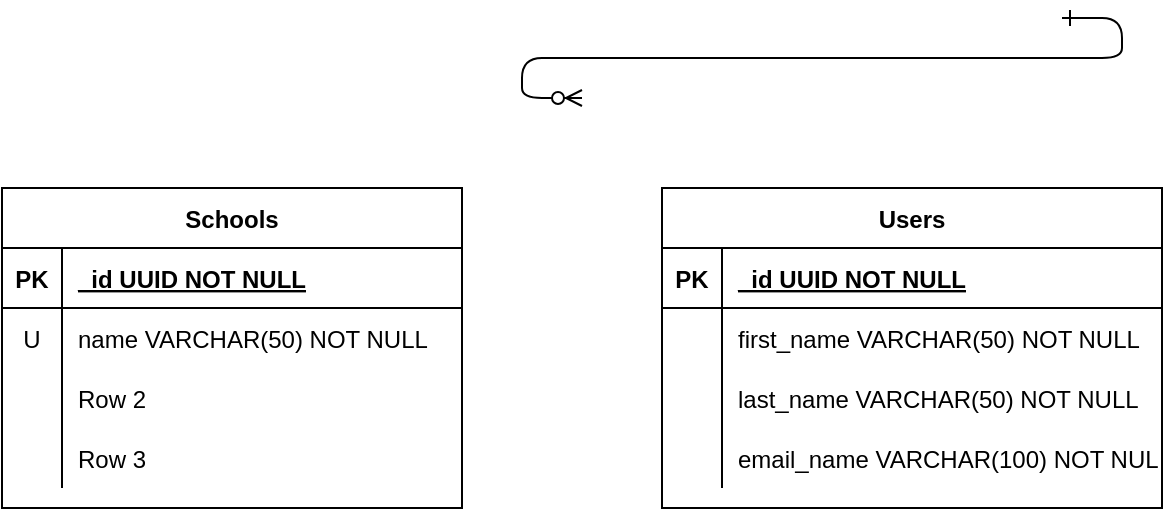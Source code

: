 <mxfile version="14.5.10" type="github">
  <diagram id="R2lEEEUBdFMjLlhIrx00" name="Page-1">
    <mxGraphModel dx="782" dy="745" grid="1" gridSize="10" guides="1" tooltips="1" connect="1" arrows="1" fold="1" page="1" pageScale="1" pageWidth="850" pageHeight="1100" math="0" shadow="0" extFonts="Permanent Marker^https://fonts.googleapis.com/css?family=Permanent+Marker">
      <root>
        <mxCell id="0" />
        <mxCell id="1" parent="0" />
        <mxCell id="C-vyLk0tnHw3VtMMgP7b-12" value="" style="edgeStyle=entityRelationEdgeStyle;endArrow=ERzeroToMany;startArrow=ERone;endFill=1;startFill=0;" parent="1" target="C-vyLk0tnHw3VtMMgP7b-17" edge="1">
          <mxGeometry width="100" height="100" relative="1" as="geometry">
            <mxPoint x="700" y="165" as="sourcePoint" />
            <mxPoint x="460" y="205" as="targetPoint" />
          </mxGeometry>
        </mxCell>
        <mxCell id="1kc2hg04YFoCUb510_xE-1" value="Users" style="shape=table;startSize=30;container=1;collapsible=1;childLayout=tableLayout;fixedRows=1;rowLines=0;fontStyle=1;align=center;resizeLast=1;" vertex="1" parent="1">
          <mxGeometry x="500" y="250" width="250" height="160" as="geometry" />
        </mxCell>
        <mxCell id="1kc2hg04YFoCUb510_xE-2" value="" style="shape=partialRectangle;collapsible=0;dropTarget=0;pointerEvents=0;fillColor=none;points=[[0,0.5],[1,0.5]];portConstraint=eastwest;top=0;left=0;right=0;bottom=1;" vertex="1" parent="1kc2hg04YFoCUb510_xE-1">
          <mxGeometry y="30" width="250" height="30" as="geometry" />
        </mxCell>
        <mxCell id="1kc2hg04YFoCUb510_xE-3" value="PK" style="shape=partialRectangle;overflow=hidden;connectable=0;fillColor=none;top=0;left=0;bottom=0;right=0;fontStyle=1;" vertex="1" parent="1kc2hg04YFoCUb510_xE-2">
          <mxGeometry width="30" height="30" as="geometry" />
        </mxCell>
        <mxCell id="1kc2hg04YFoCUb510_xE-4" value="_id UUID NOT NULL " style="shape=partialRectangle;overflow=hidden;connectable=0;fillColor=none;top=0;left=0;bottom=0;right=0;align=left;spacingLeft=6;fontStyle=5;" vertex="1" parent="1kc2hg04YFoCUb510_xE-2">
          <mxGeometry x="30" width="220" height="30" as="geometry" />
        </mxCell>
        <mxCell id="1kc2hg04YFoCUb510_xE-5" value="" style="shape=partialRectangle;collapsible=0;dropTarget=0;pointerEvents=0;fillColor=none;points=[[0,0.5],[1,0.5]];portConstraint=eastwest;top=0;left=0;right=0;bottom=0;" vertex="1" parent="1kc2hg04YFoCUb510_xE-1">
          <mxGeometry y="60" width="250" height="30" as="geometry" />
        </mxCell>
        <mxCell id="1kc2hg04YFoCUb510_xE-6" value="" style="shape=partialRectangle;overflow=hidden;connectable=0;fillColor=none;top=0;left=0;bottom=0;right=0;" vertex="1" parent="1kc2hg04YFoCUb510_xE-5">
          <mxGeometry width="30" height="30" as="geometry" />
        </mxCell>
        <mxCell id="1kc2hg04YFoCUb510_xE-7" value="first_name VARCHAR(50) NOT NULL" style="shape=partialRectangle;overflow=hidden;connectable=0;fillColor=none;top=0;left=0;bottom=0;right=0;align=left;spacingLeft=6;" vertex="1" parent="1kc2hg04YFoCUb510_xE-5">
          <mxGeometry x="30" width="220" height="30" as="geometry" />
        </mxCell>
        <mxCell id="1kc2hg04YFoCUb510_xE-12" value="" style="shape=partialRectangle;collapsible=0;dropTarget=0;pointerEvents=0;fillColor=none;points=[[0,0.5],[1,0.5]];portConstraint=eastwest;top=0;left=0;right=0;bottom=0;" vertex="1" parent="1kc2hg04YFoCUb510_xE-1">
          <mxGeometry y="90" width="250" height="30" as="geometry" />
        </mxCell>
        <mxCell id="1kc2hg04YFoCUb510_xE-13" value="" style="shape=partialRectangle;overflow=hidden;connectable=0;fillColor=none;top=0;left=0;bottom=0;right=0;" vertex="1" parent="1kc2hg04YFoCUb510_xE-12">
          <mxGeometry width="30" height="30" as="geometry" />
        </mxCell>
        <mxCell id="1kc2hg04YFoCUb510_xE-14" value="last_name VARCHAR(50) NOT NULL" style="shape=partialRectangle;overflow=hidden;connectable=0;fillColor=none;top=0;left=0;bottom=0;right=0;align=left;spacingLeft=6;" vertex="1" parent="1kc2hg04YFoCUb510_xE-12">
          <mxGeometry x="30" width="220" height="30" as="geometry" />
        </mxCell>
        <mxCell id="1kc2hg04YFoCUb510_xE-15" value="" style="shape=partialRectangle;collapsible=0;dropTarget=0;pointerEvents=0;fillColor=none;points=[[0,0.5],[1,0.5]];portConstraint=eastwest;top=0;left=0;right=0;bottom=0;" vertex="1" parent="1kc2hg04YFoCUb510_xE-1">
          <mxGeometry y="120" width="250" height="30" as="geometry" />
        </mxCell>
        <mxCell id="1kc2hg04YFoCUb510_xE-16" value="" style="shape=partialRectangle;overflow=hidden;connectable=0;fillColor=none;top=0;left=0;bottom=0;right=0;" vertex="1" parent="1kc2hg04YFoCUb510_xE-15">
          <mxGeometry width="30" height="30" as="geometry" />
        </mxCell>
        <mxCell id="1kc2hg04YFoCUb510_xE-17" value="email_name VARCHAR(100) NOT NULL" style="shape=partialRectangle;overflow=hidden;connectable=0;fillColor=none;top=0;left=0;bottom=0;right=0;align=left;spacingLeft=6;" vertex="1" parent="1kc2hg04YFoCUb510_xE-15">
          <mxGeometry x="30" width="220" height="30" as="geometry" />
        </mxCell>
        <mxCell id="1kc2hg04YFoCUb510_xE-38" value="Schools" style="shape=table;startSize=30;container=1;collapsible=1;childLayout=tableLayout;fixedRows=1;rowLines=0;fontStyle=1;align=center;resizeLast=1;" vertex="1" parent="1">
          <mxGeometry x="170" y="250" width="230" height="160" as="geometry" />
        </mxCell>
        <mxCell id="1kc2hg04YFoCUb510_xE-39" value="" style="shape=partialRectangle;collapsible=0;dropTarget=0;pointerEvents=0;fillColor=none;top=0;left=0;bottom=1;right=0;points=[[0,0.5],[1,0.5]];portConstraint=eastwest;" vertex="1" parent="1kc2hg04YFoCUb510_xE-38">
          <mxGeometry y="30" width="230" height="30" as="geometry" />
        </mxCell>
        <mxCell id="1kc2hg04YFoCUb510_xE-40" value="PK" style="shape=partialRectangle;connectable=0;fillColor=none;top=0;left=0;bottom=0;right=0;fontStyle=1;overflow=hidden;" vertex="1" parent="1kc2hg04YFoCUb510_xE-39">
          <mxGeometry width="30" height="30" as="geometry" />
        </mxCell>
        <mxCell id="1kc2hg04YFoCUb510_xE-41" value="_id UUID NOT NULL" style="shape=partialRectangle;connectable=0;fillColor=none;top=0;left=0;bottom=0;right=0;align=left;spacingLeft=6;fontStyle=5;overflow=hidden;" vertex="1" parent="1kc2hg04YFoCUb510_xE-39">
          <mxGeometry x="30" width="200" height="30" as="geometry" />
        </mxCell>
        <mxCell id="1kc2hg04YFoCUb510_xE-42" value="" style="shape=partialRectangle;collapsible=0;dropTarget=0;pointerEvents=0;fillColor=none;top=0;left=0;bottom=0;right=0;points=[[0,0.5],[1,0.5]];portConstraint=eastwest;" vertex="1" parent="1kc2hg04YFoCUb510_xE-38">
          <mxGeometry y="60" width="230" height="30" as="geometry" />
        </mxCell>
        <mxCell id="1kc2hg04YFoCUb510_xE-43" value="U" style="shape=partialRectangle;connectable=0;fillColor=none;top=0;left=0;bottom=0;right=0;editable=1;overflow=hidden;" vertex="1" parent="1kc2hg04YFoCUb510_xE-42">
          <mxGeometry width="30" height="30" as="geometry" />
        </mxCell>
        <mxCell id="1kc2hg04YFoCUb510_xE-44" value="name VARCHAR(50) NOT NULL" style="shape=partialRectangle;connectable=0;fillColor=none;top=0;left=0;bottom=0;right=0;align=left;spacingLeft=6;overflow=hidden;" vertex="1" parent="1kc2hg04YFoCUb510_xE-42">
          <mxGeometry x="30" width="200" height="30" as="geometry" />
        </mxCell>
        <mxCell id="1kc2hg04YFoCUb510_xE-45" value="" style="shape=partialRectangle;collapsible=0;dropTarget=0;pointerEvents=0;fillColor=none;top=0;left=0;bottom=0;right=0;points=[[0,0.5],[1,0.5]];portConstraint=eastwest;" vertex="1" parent="1kc2hg04YFoCUb510_xE-38">
          <mxGeometry y="90" width="230" height="30" as="geometry" />
        </mxCell>
        <mxCell id="1kc2hg04YFoCUb510_xE-46" value="" style="shape=partialRectangle;connectable=0;fillColor=none;top=0;left=0;bottom=0;right=0;editable=1;overflow=hidden;" vertex="1" parent="1kc2hg04YFoCUb510_xE-45">
          <mxGeometry width="30" height="30" as="geometry" />
        </mxCell>
        <mxCell id="1kc2hg04YFoCUb510_xE-47" value="Row 2" style="shape=partialRectangle;connectable=0;fillColor=none;top=0;left=0;bottom=0;right=0;align=left;spacingLeft=6;overflow=hidden;" vertex="1" parent="1kc2hg04YFoCUb510_xE-45">
          <mxGeometry x="30" width="200" height="30" as="geometry" />
        </mxCell>
        <mxCell id="1kc2hg04YFoCUb510_xE-48" value="" style="shape=partialRectangle;collapsible=0;dropTarget=0;pointerEvents=0;fillColor=none;top=0;left=0;bottom=0;right=0;points=[[0,0.5],[1,0.5]];portConstraint=eastwest;" vertex="1" parent="1kc2hg04YFoCUb510_xE-38">
          <mxGeometry y="120" width="230" height="30" as="geometry" />
        </mxCell>
        <mxCell id="1kc2hg04YFoCUb510_xE-49" value="" style="shape=partialRectangle;connectable=0;fillColor=none;top=0;left=0;bottom=0;right=0;editable=1;overflow=hidden;" vertex="1" parent="1kc2hg04YFoCUb510_xE-48">
          <mxGeometry width="30" height="30" as="geometry" />
        </mxCell>
        <mxCell id="1kc2hg04YFoCUb510_xE-50" value="Row 3" style="shape=partialRectangle;connectable=0;fillColor=none;top=0;left=0;bottom=0;right=0;align=left;spacingLeft=6;overflow=hidden;" vertex="1" parent="1kc2hg04YFoCUb510_xE-48">
          <mxGeometry x="30" width="200" height="30" as="geometry" />
        </mxCell>
      </root>
    </mxGraphModel>
  </diagram>
</mxfile>
